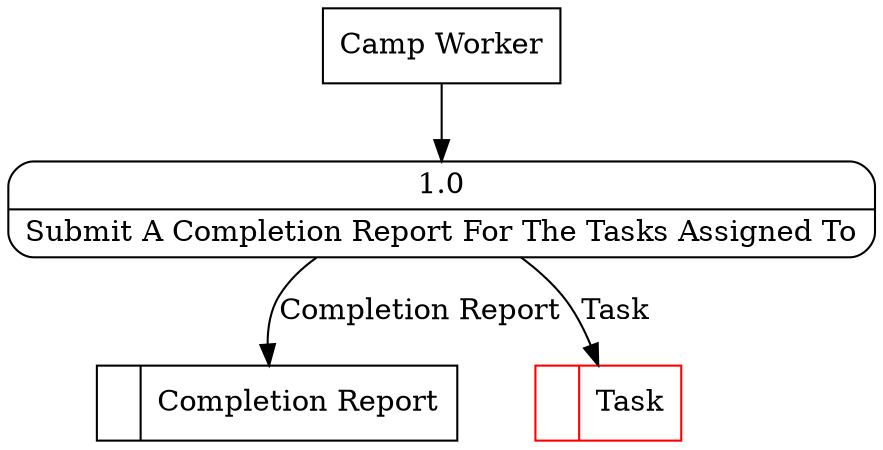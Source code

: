 digraph dfd2{ 
node[shape=record]
200 [label="<f0>  |<f1> Completion Report " ];
201 [label="<f0>  |<f1> Task " color=red];
202 [label="Camp Worker" shape=box];
203 [label="{<f0> 1.0|<f1> Submit A Completion Report For The Tasks Assigned To }" shape=Mrecord];
202 -> 203
203 -> 200 [label="Completion Report"]
203 -> 201 [label="Task"]
}